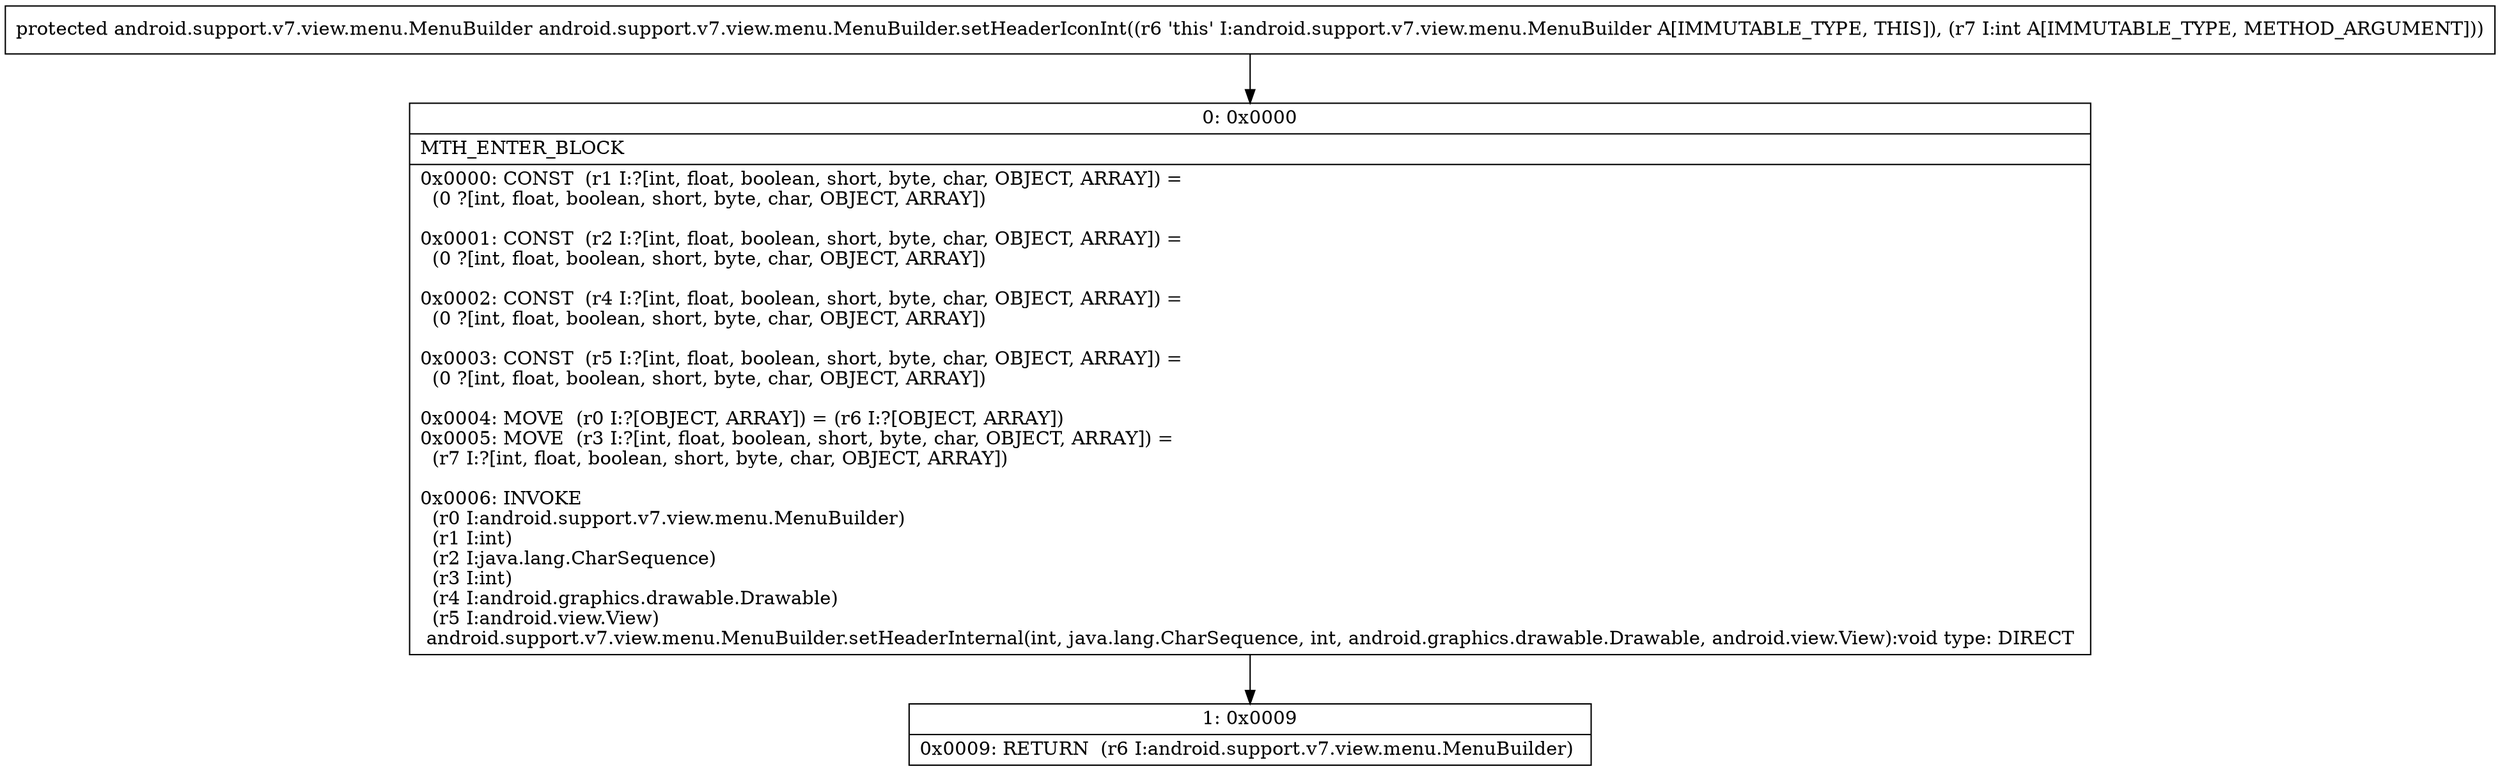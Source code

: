 digraph "CFG forandroid.support.v7.view.menu.MenuBuilder.setHeaderIconInt(I)Landroid\/support\/v7\/view\/menu\/MenuBuilder;" {
Node_0 [shape=record,label="{0\:\ 0x0000|MTH_ENTER_BLOCK\l|0x0000: CONST  (r1 I:?[int, float, boolean, short, byte, char, OBJECT, ARRAY]) = \l  (0 ?[int, float, boolean, short, byte, char, OBJECT, ARRAY])\l \l0x0001: CONST  (r2 I:?[int, float, boolean, short, byte, char, OBJECT, ARRAY]) = \l  (0 ?[int, float, boolean, short, byte, char, OBJECT, ARRAY])\l \l0x0002: CONST  (r4 I:?[int, float, boolean, short, byte, char, OBJECT, ARRAY]) = \l  (0 ?[int, float, boolean, short, byte, char, OBJECT, ARRAY])\l \l0x0003: CONST  (r5 I:?[int, float, boolean, short, byte, char, OBJECT, ARRAY]) = \l  (0 ?[int, float, boolean, short, byte, char, OBJECT, ARRAY])\l \l0x0004: MOVE  (r0 I:?[OBJECT, ARRAY]) = (r6 I:?[OBJECT, ARRAY]) \l0x0005: MOVE  (r3 I:?[int, float, boolean, short, byte, char, OBJECT, ARRAY]) = \l  (r7 I:?[int, float, boolean, short, byte, char, OBJECT, ARRAY])\l \l0x0006: INVOKE  \l  (r0 I:android.support.v7.view.menu.MenuBuilder)\l  (r1 I:int)\l  (r2 I:java.lang.CharSequence)\l  (r3 I:int)\l  (r4 I:android.graphics.drawable.Drawable)\l  (r5 I:android.view.View)\l android.support.v7.view.menu.MenuBuilder.setHeaderInternal(int, java.lang.CharSequence, int, android.graphics.drawable.Drawable, android.view.View):void type: DIRECT \l}"];
Node_1 [shape=record,label="{1\:\ 0x0009|0x0009: RETURN  (r6 I:android.support.v7.view.menu.MenuBuilder) \l}"];
MethodNode[shape=record,label="{protected android.support.v7.view.menu.MenuBuilder android.support.v7.view.menu.MenuBuilder.setHeaderIconInt((r6 'this' I:android.support.v7.view.menu.MenuBuilder A[IMMUTABLE_TYPE, THIS]), (r7 I:int A[IMMUTABLE_TYPE, METHOD_ARGUMENT])) }"];
MethodNode -> Node_0;
Node_0 -> Node_1;
}

